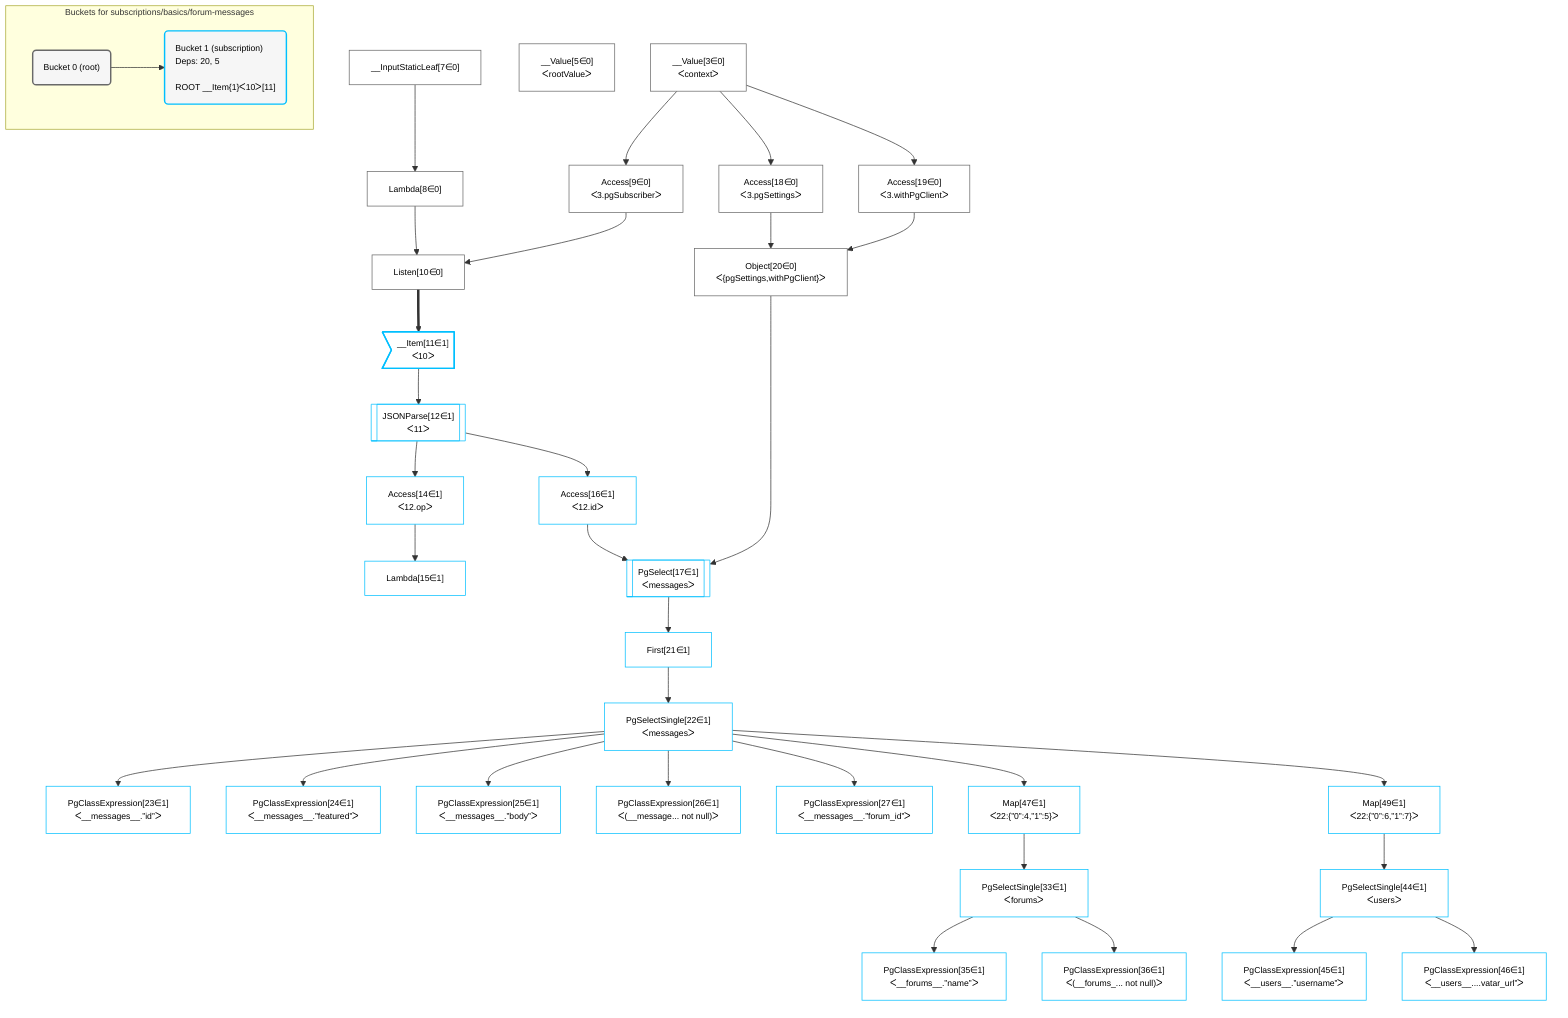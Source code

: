 %%{init: {'themeVariables': { 'fontSize': '12px'}}}%%
graph TD
    classDef path fill:#eee,stroke:#000,color:#000
    classDef plan fill:#fff,stroke-width:1px,color:#000
    classDef itemplan fill:#fff,stroke-width:2px,color:#000
    classDef sideeffectplan fill:#f00,stroke-width:2px,color:#000
    classDef bucket fill:#f6f6f6,color:#000,stroke-width:2px,text-align:left


    %% define steps
    __Value3["__Value[3∈0]<br />ᐸcontextᐳ"]:::plan
    __Value5["__Value[5∈0]<br />ᐸrootValueᐳ"]:::plan
    __InputStaticLeaf7["__InputStaticLeaf[7∈0]"]:::plan
    Lambda8["Lambda[8∈0]"]:::plan
    Access9["Access[9∈0]<br />ᐸ3.pgSubscriberᐳ"]:::plan
    Listen10["Listen[10∈0]"]:::plan
    __Item11>"__Item[11∈1]<br />ᐸ10ᐳ"]:::itemplan
    JSONParse12[["JSONParse[12∈1]<br />ᐸ11ᐳ"]]:::plan
    Access14["Access[14∈1]<br />ᐸ12.opᐳ"]:::plan
    Lambda15["Lambda[15∈1]"]:::plan
    Access16["Access[16∈1]<br />ᐸ12.idᐳ"]:::plan
    Access18["Access[18∈0]<br />ᐸ3.pgSettingsᐳ"]:::plan
    Access19["Access[19∈0]<br />ᐸ3.withPgClientᐳ"]:::plan
    Object20["Object[20∈0]<br />ᐸ{pgSettings,withPgClient}ᐳ"]:::plan
    PgSelect17[["PgSelect[17∈1]<br />ᐸmessagesᐳ"]]:::plan
    First21["First[21∈1]"]:::plan
    PgSelectSingle22["PgSelectSingle[22∈1]<br />ᐸmessagesᐳ"]:::plan
    PgClassExpression23["PgClassExpression[23∈1]<br />ᐸ__messages__.”id”ᐳ"]:::plan
    PgClassExpression24["PgClassExpression[24∈1]<br />ᐸ__messages__.”featured”ᐳ"]:::plan
    PgClassExpression25["PgClassExpression[25∈1]<br />ᐸ__messages__.”body”ᐳ"]:::plan
    PgClassExpression26["PgClassExpression[26∈1]<br />ᐸ(__message... not null)ᐳ"]:::plan
    PgClassExpression27["PgClassExpression[27∈1]<br />ᐸ__messages__.”forum_id”ᐳ"]:::plan
    Map47["Map[47∈1]<br />ᐸ22:{”0”:4,”1”:5}ᐳ"]:::plan
    PgSelectSingle33["PgSelectSingle[33∈1]<br />ᐸforumsᐳ"]:::plan
    PgClassExpression35["PgClassExpression[35∈1]<br />ᐸ__forums__.”name”ᐳ"]:::plan
    PgClassExpression36["PgClassExpression[36∈1]<br />ᐸ(__forums_... not null)ᐳ"]:::plan
    Map49["Map[49∈1]<br />ᐸ22:{”0”:6,”1”:7}ᐳ"]:::plan
    PgSelectSingle44["PgSelectSingle[44∈1]<br />ᐸusersᐳ"]:::plan
    PgClassExpression45["PgClassExpression[45∈1]<br />ᐸ__users__.”username”ᐳ"]:::plan
    PgClassExpression46["PgClassExpression[46∈1]<br />ᐸ__users__....vatar_url”ᐳ"]:::plan

    %% plan dependencies
    __InputStaticLeaf7 --> Lambda8
    __Value3 --> Access9
    Access9 & Lambda8 --> Listen10
    Listen10 ==> __Item11
    __Item11 --> JSONParse12
    JSONParse12 --> Access14
    Access14 --> Lambda15
    JSONParse12 --> Access16
    __Value3 --> Access18
    __Value3 --> Access19
    Access18 & Access19 --> Object20
    Object20 & Access16 --> PgSelect17
    PgSelect17 --> First21
    First21 --> PgSelectSingle22
    PgSelectSingle22 --> PgClassExpression23
    PgSelectSingle22 --> PgClassExpression24
    PgSelectSingle22 --> PgClassExpression25
    PgSelectSingle22 --> PgClassExpression26
    PgSelectSingle22 --> PgClassExpression27
    PgSelectSingle22 --> Map47
    Map47 --> PgSelectSingle33
    PgSelectSingle33 --> PgClassExpression35
    PgSelectSingle33 --> PgClassExpression36
    PgSelectSingle22 --> Map49
    Map49 --> PgSelectSingle44
    PgSelectSingle44 --> PgClassExpression45
    PgSelectSingle44 --> PgClassExpression46

    subgraph "Buckets for subscriptions/basics/forum-messages"
    Bucket0("Bucket 0 (root)"):::bucket
    classDef bucket0 stroke:#696969
    class Bucket0,__Value3,__Value5,__InputStaticLeaf7,Lambda8,Access9,Listen10,Access18,Access19,Object20 bucket0
    Bucket1("Bucket 1 (subscription)<br />Deps: 20, 5<br /><br />ROOT __Item{1}ᐸ10ᐳ[11]"):::bucket
    classDef bucket1 stroke:#00bfff
    class Bucket1,__Item11,JSONParse12,Access14,Lambda15,Access16,PgSelect17,First21,PgSelectSingle22,PgClassExpression23,PgClassExpression24,PgClassExpression25,PgClassExpression26,PgClassExpression27,PgSelectSingle33,PgClassExpression35,PgClassExpression36,PgSelectSingle44,PgClassExpression45,PgClassExpression46,Map47,Map49 bucket1
    Bucket0 --> Bucket1
    end